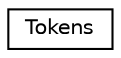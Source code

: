 digraph "Graphical Class Hierarchy"
{
  edge [fontname="Helvetica",fontsize="10",labelfontname="Helvetica",labelfontsize="10"];
  node [fontname="Helvetica",fontsize="10",shape=record];
  rankdir="LR";
  Node0 [label="Tokens",height=0.2,width=0.4,color="black", fillcolor="white", style="filled",URL="$classTokens.html"];
}
